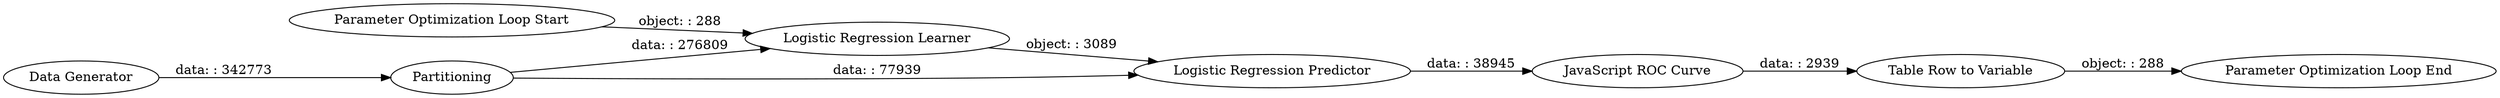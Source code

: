 digraph {
	"-7650312958645043091_334" [label="Logistic Regression Predictor"]
	"-7650312958645043091_332" [label="Data Generator"]
	"-7650312958645043091_335" [label="JavaScript ROC Curve"]
	"-7650312958645043091_324" [label="Parameter Optimization Loop Start"]
	"-7650312958645043091_327" [label="Logistic Regression Learner"]
	"-7650312958645043091_337" [label="Table Row to Variable"]
	"-7650312958645043091_330" [label=Partitioning]
	"-7650312958645043091_325" [label="Parameter Optimization Loop End"]
	"-7650312958645043091_324" -> "-7650312958645043091_327" [label="object: : 288"]
	"-7650312958645043091_330" -> "-7650312958645043091_327" [label="data: : 276809"]
	"-7650312958645043091_334" -> "-7650312958645043091_335" [label="data: : 38945"]
	"-7650312958645043091_330" -> "-7650312958645043091_334" [label="data: : 77939"]
	"-7650312958645043091_332" -> "-7650312958645043091_330" [label="data: : 342773"]
	"-7650312958645043091_327" -> "-7650312958645043091_334" [label="object: : 3089"]
	"-7650312958645043091_337" -> "-7650312958645043091_325" [label="object: : 288"]
	"-7650312958645043091_335" -> "-7650312958645043091_337" [label="data: : 2939"]
	rankdir=LR
}
